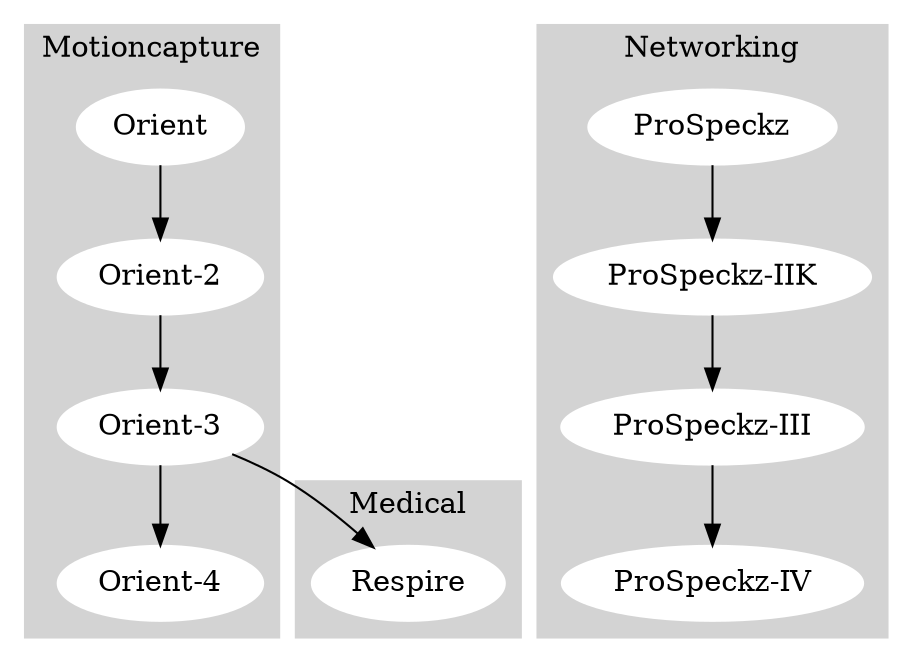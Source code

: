 digraph G {

  subgraph cluster_0 {
    style=filled;
    color=lightgrey;
    node [style=filled,color=white];
    "Orient" -> "Orient-2" -> "Orient-3" -> "Orient-4";
    label = "Motioncapture";
  }

  subgraph cluster_1 {
    style=filled;
    color=lightgrey;
    node [style=filled,color=white];
    "ProSpeckz" -> "ProSpeckz-IIK" -> "ProSpeckz-III" -> "ProSpeckz-IV";
    label = "Networking";
  }

  subgraph cluster_2 {
    style=filled;
    color=lightgrey;
    node [style=filled,color=white];
    "Respire";
    label = "Medical";
  }

"Orient-3" -> "Respire";

}
